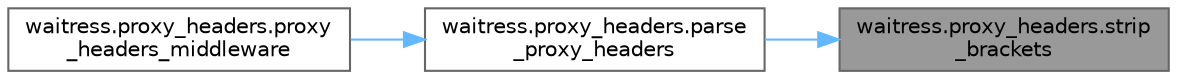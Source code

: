 digraph "waitress.proxy_headers.strip_brackets"
{
 // LATEX_PDF_SIZE
  bgcolor="transparent";
  edge [fontname=Helvetica,fontsize=10,labelfontname=Helvetica,labelfontsize=10];
  node [fontname=Helvetica,fontsize=10,shape=box,height=0.2,width=0.4];
  rankdir="RL";
  Node1 [id="Node000001",label="waitress.proxy_headers.strip\l_brackets",height=0.2,width=0.4,color="gray40", fillcolor="grey60", style="filled", fontcolor="black",tooltip=" "];
  Node1 -> Node2 [id="edge1_Node000001_Node000002",dir="back",color="steelblue1",style="solid",tooltip=" "];
  Node2 [id="Node000002",label="waitress.proxy_headers.parse\l_proxy_headers",height=0.2,width=0.4,color="grey40", fillcolor="white", style="filled",URL="$namespacewaitress_1_1proxy__headers.html#a74830af2dd7ddbbc8d54cbe51111579c",tooltip=" "];
  Node2 -> Node3 [id="edge2_Node000002_Node000003",dir="back",color="steelblue1",style="solid",tooltip=" "];
  Node3 [id="Node000003",label="waitress.proxy_headers.proxy\l_headers_middleware",height=0.2,width=0.4,color="grey40", fillcolor="white", style="filled",URL="$namespacewaitress_1_1proxy__headers.html#a191059596a8d82c8a92371f1d6d9a17f",tooltip=" "];
}
